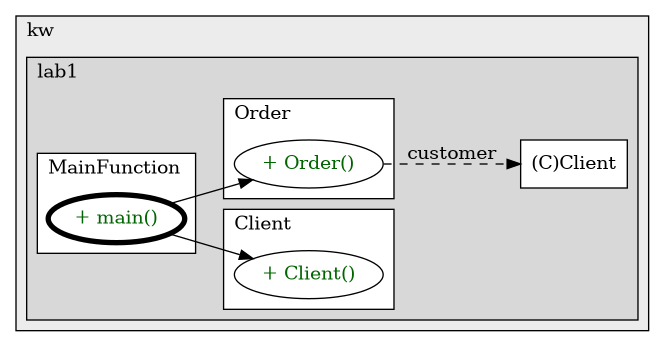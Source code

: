 @startuml

/' diagram meta data start
config=CallConfiguration;
{
  "rootMethod": "org.kw.lab1.MainFunction#main(String[])",
  "projectClassification": {
    "searchMode": "OpenProject", // OpenProject, AllProjects
    "includedProjects": "",
    "pathEndKeywords": "*.impl",
    "isClientPath": "",
    "isClientName": "",
    "isTestPath": "",
    "isTestName": "",
    "isMappingPath": "",
    "isMappingName": "",
    "isDataAccessPath": "",
    "isDataAccessName": "",
    "isDataStructurePath": "",
    "isDataStructureName": "",
    "isInterfaceStructuresPath": "",
    "isInterfaceStructuresName": "",
    "isEntryPointPath": "",
    "isEntryPointName": ""
  },
  "graphRestriction": {
    "classPackageExcludeFilter": "",
    "classPackageIncludeFilter": "",
    "classNameExcludeFilter": "",
    "classNameIncludeFilter": "",
    "methodNameExcludeFilter": "",
    "methodNameIncludeFilter": "",
    "removeByInheritance": "", // inheritance/annotation based filtering is done in a second step
    "removeByAnnotation": "",
    "removeByClassPackage": "", // cleanup the graph after inheritance/annotation based filtering is done
    "removeByClassName": "",
    "cutMappings": false,
    "cutEnum": true,
    "cutTests": true,
    "cutClient": true,
    "cutDataAccess": true,
    "cutInterfaceStructures": true,
    "cutDataStructures": true,
    "cutGetterAndSetter": true,
    "cutConstructors": false
  },
  "graphTraversal": {
    "forwardDepth": 3,
    "backwardDepth": 3,
    "classPackageExcludeFilter": "",
    "classPackageIncludeFilter": "",
    "classNameExcludeFilter": "",
    "classNameIncludeFilter": "",
    "methodNameExcludeFilter": "",
    "methodNameIncludeFilter": "",
    "hideMappings": false,
    "hideDataStructures": false,
    "hidePrivateMethods": true,
    "hideInterfaceCalls": true, // indirection: implementation -> interface (is hidden) -> implementation
    "onlyShowApplicationEntryPoints": false // root node is included
  },
  "details": {
    "aggregation": "GroupByClass", // ByClass, GroupByClass, None
    "showMethodParametersTypes": false,
    "showMethodParametersNames": false,
    "showMethodReturnType": false,
    "showPackageLevels": 3,
    "showCallOrder": false,
    "edgeMode": "TypesAndMethods", // TypesOnly, MethodsOnly, TypesAndMethods, MethodsAndDirectTypeUsage
    "showDetailedClassStructure": false
  },
  "rootClass": "org.kw.lab1.MainFunction"
}
diagram meta data end '/



digraph g {
    rankdir="LR"
    splines=polyline
    

'nodes 
subgraph cluster_3436 { 
   	label=kw
	labeljust=l
	fillcolor="#ececec"
	style=filled
   
   subgraph cluster_368689274 { 
   	label=lab1
	labeljust=l
	fillcolor="#d8d8d8"
	style=filled
   
   Client1813849476[
	label="(C)Client"
	style=filled
	shape=rect
	fillcolor="#FFFFFF"
];

subgraph cluster_1258543203 { 
   	label=Client
	labeljust=l
	fillcolor=white
	style=filled
   
   Client1813849476XXXClient1808118735[
	label="+ Client()"
	style=filled
	fillcolor=white
	tooltip="Client

&#10;  Creates a Client object with specified name.&#10;  @param name the name of the customer&#10; "
	fontcolor=darkgreen
];
} 

subgraph cluster_1553362628 { 
   	label=Order
	labeljust=l
	fillcolor=white
	style=filled
   
   Order1813849476XXXOrder726650992[
	label="+ Order()"
	style=filled
	fillcolor=white
	tooltip="Order

&#10;  Create an order with specified customer and name of an ordered object.&#10;  @param customer client who made the order&#10;  @param obj name of the ordered object&#10; "
	fontcolor=darkgreen
];
} 

subgraph cluster_1691329283 { 
   	label=MainFunction
	labeljust=l
	fillcolor=white
	style=filled
   
   MainFunction1813849476XXXmain1859653459[
	label="+ main()"
	style=filled
	fillcolor=white
	tooltip="MainFunction

&#10; &#10;  @param args args parsed from command line&#10; "
	penwidth=4
	fontcolor=darkgreen
];
} 
} 
} 

'edges    
MainFunction1813849476XXXmain1859653459 -> Client1813849476XXXClient1808118735;
MainFunction1813849476XXXmain1859653459 -> Order1813849476XXXOrder726650992;
Order1813849476XXXOrder726650992 -> Client1813849476[label=customer, style=dashed];
    
}
@enduml